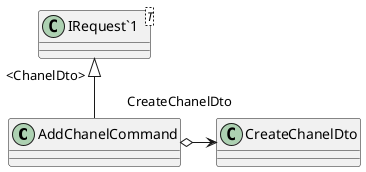 @startuml
class AddChanelCommand {
}
class "IRequest`1"<T> {
}
"IRequest`1" "<ChanelDto>" <|-- AddChanelCommand
AddChanelCommand o-> "CreateChanelDto" CreateChanelDto
@enduml
